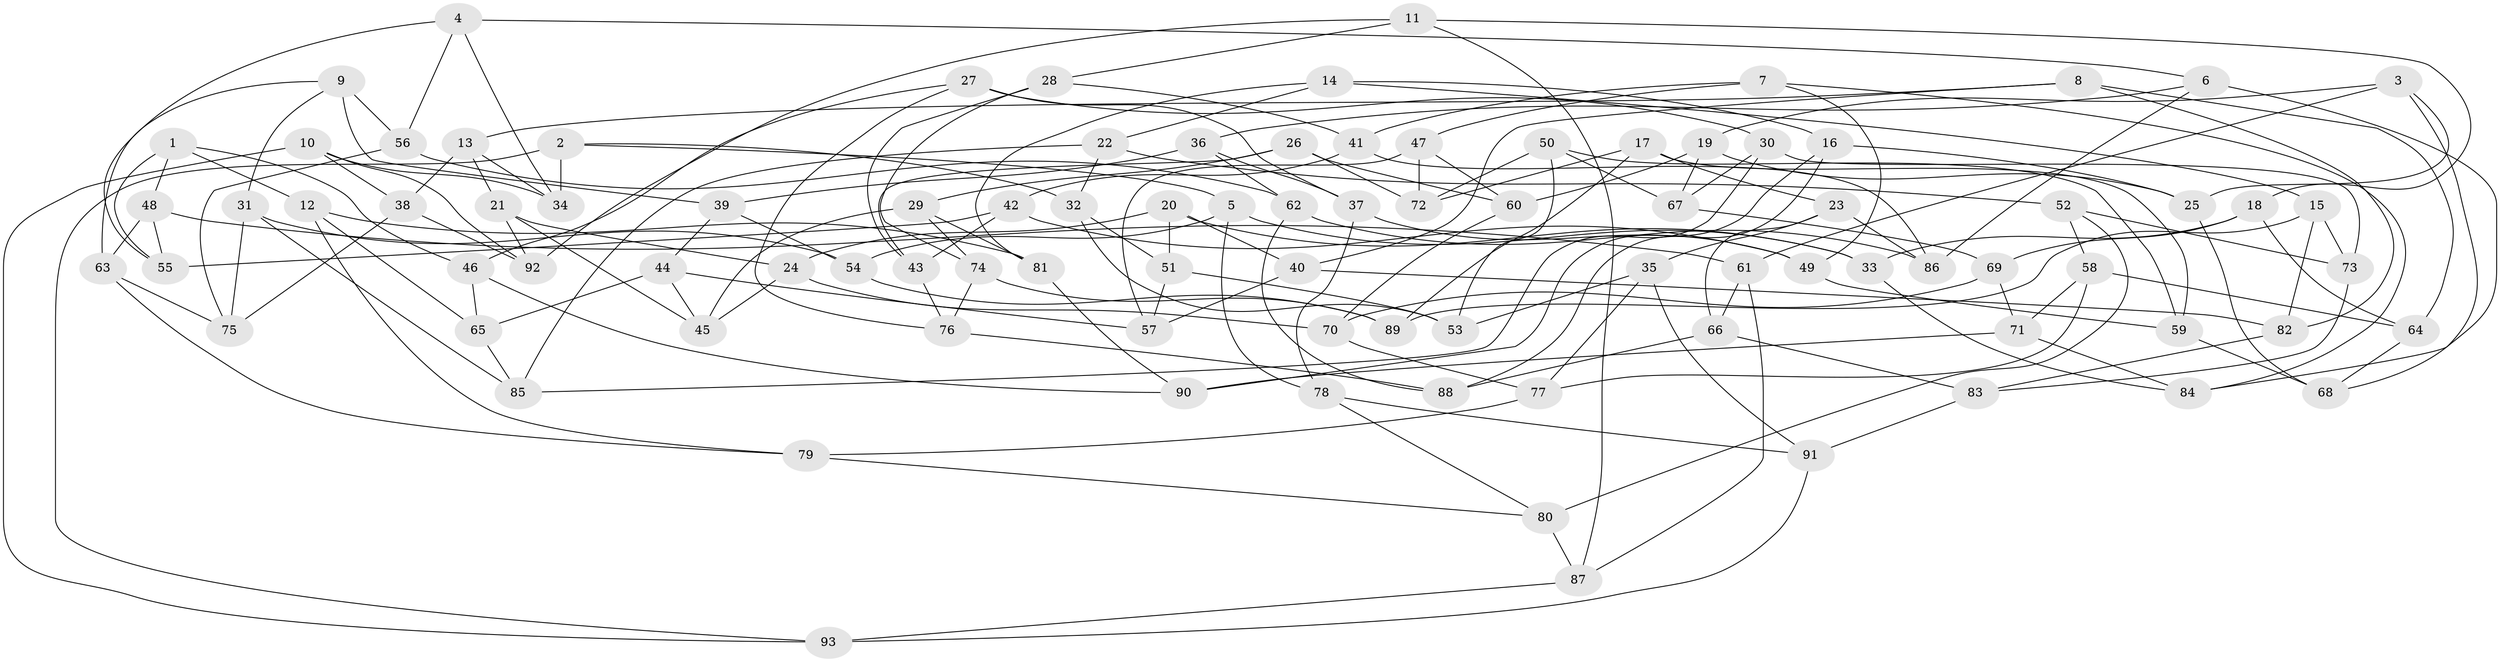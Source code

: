 // Generated by graph-tools (version 1.1) at 2025/16/03/09/25 04:16:16]
// undirected, 93 vertices, 186 edges
graph export_dot {
graph [start="1"]
  node [color=gray90,style=filled];
  1;
  2;
  3;
  4;
  5;
  6;
  7;
  8;
  9;
  10;
  11;
  12;
  13;
  14;
  15;
  16;
  17;
  18;
  19;
  20;
  21;
  22;
  23;
  24;
  25;
  26;
  27;
  28;
  29;
  30;
  31;
  32;
  33;
  34;
  35;
  36;
  37;
  38;
  39;
  40;
  41;
  42;
  43;
  44;
  45;
  46;
  47;
  48;
  49;
  50;
  51;
  52;
  53;
  54;
  55;
  56;
  57;
  58;
  59;
  60;
  61;
  62;
  63;
  64;
  65;
  66;
  67;
  68;
  69;
  70;
  71;
  72;
  73;
  74;
  75;
  76;
  77;
  78;
  79;
  80;
  81;
  82;
  83;
  84;
  85;
  86;
  87;
  88;
  89;
  90;
  91;
  92;
  93;
  1 -- 46;
  1 -- 55;
  1 -- 48;
  1 -- 12;
  2 -- 32;
  2 -- 5;
  2 -- 34;
  2 -- 93;
  3 -- 25;
  3 -- 61;
  3 -- 19;
  3 -- 84;
  4 -- 55;
  4 -- 6;
  4 -- 56;
  4 -- 34;
  5 -- 78;
  5 -- 54;
  5 -- 33;
  6 -- 68;
  6 -- 86;
  6 -- 36;
  7 -- 41;
  7 -- 49;
  7 -- 84;
  7 -- 47;
  8 -- 82;
  8 -- 40;
  8 -- 64;
  8 -- 13;
  9 -- 39;
  9 -- 31;
  9 -- 63;
  9 -- 56;
  10 -- 92;
  10 -- 93;
  10 -- 34;
  10 -- 38;
  11 -- 28;
  11 -- 18;
  11 -- 87;
  11 -- 92;
  12 -- 65;
  12 -- 79;
  12 -- 81;
  13 -- 21;
  13 -- 34;
  13 -- 38;
  14 -- 81;
  14 -- 15;
  14 -- 16;
  14 -- 22;
  15 -- 73;
  15 -- 82;
  15 -- 89;
  16 -- 90;
  16 -- 88;
  16 -- 25;
  17 -- 23;
  17 -- 89;
  17 -- 72;
  17 -- 59;
  18 -- 33;
  18 -- 69;
  18 -- 64;
  19 -- 60;
  19 -- 25;
  19 -- 67;
  20 -- 51;
  20 -- 24;
  20 -- 33;
  20 -- 40;
  21 -- 92;
  21 -- 24;
  21 -- 45;
  22 -- 32;
  22 -- 52;
  22 -- 85;
  23 -- 66;
  23 -- 35;
  23 -- 86;
  24 -- 45;
  24 -- 70;
  25 -- 68;
  26 -- 43;
  26 -- 60;
  26 -- 29;
  26 -- 72;
  27 -- 46;
  27 -- 37;
  27 -- 30;
  27 -- 76;
  28 -- 41;
  28 -- 74;
  28 -- 43;
  29 -- 45;
  29 -- 74;
  29 -- 81;
  30 -- 85;
  30 -- 73;
  30 -- 67;
  31 -- 85;
  31 -- 75;
  31 -- 54;
  32 -- 53;
  32 -- 51;
  33 -- 84;
  35 -- 77;
  35 -- 53;
  35 -- 91;
  36 -- 39;
  36 -- 62;
  36 -- 37;
  37 -- 49;
  37 -- 78;
  38 -- 92;
  38 -- 75;
  39 -- 44;
  39 -- 54;
  40 -- 57;
  40 -- 82;
  41 -- 42;
  41 -- 86;
  42 -- 43;
  42 -- 55;
  42 -- 49;
  43 -- 76;
  44 -- 57;
  44 -- 45;
  44 -- 65;
  46 -- 65;
  46 -- 90;
  47 -- 72;
  47 -- 57;
  47 -- 60;
  48 -- 63;
  48 -- 61;
  48 -- 55;
  49 -- 59;
  50 -- 72;
  50 -- 59;
  50 -- 53;
  50 -- 67;
  51 -- 53;
  51 -- 57;
  52 -- 73;
  52 -- 80;
  52 -- 58;
  54 -- 89;
  56 -- 62;
  56 -- 75;
  58 -- 64;
  58 -- 71;
  58 -- 77;
  59 -- 68;
  60 -- 70;
  61 -- 87;
  61 -- 66;
  62 -- 88;
  62 -- 86;
  63 -- 79;
  63 -- 75;
  64 -- 68;
  65 -- 85;
  66 -- 83;
  66 -- 88;
  67 -- 69;
  69 -- 71;
  69 -- 70;
  70 -- 77;
  71 -- 84;
  71 -- 90;
  73 -- 83;
  74 -- 89;
  74 -- 76;
  76 -- 88;
  77 -- 79;
  78 -- 80;
  78 -- 91;
  79 -- 80;
  80 -- 87;
  81 -- 90;
  82 -- 83;
  83 -- 91;
  87 -- 93;
  91 -- 93;
}
